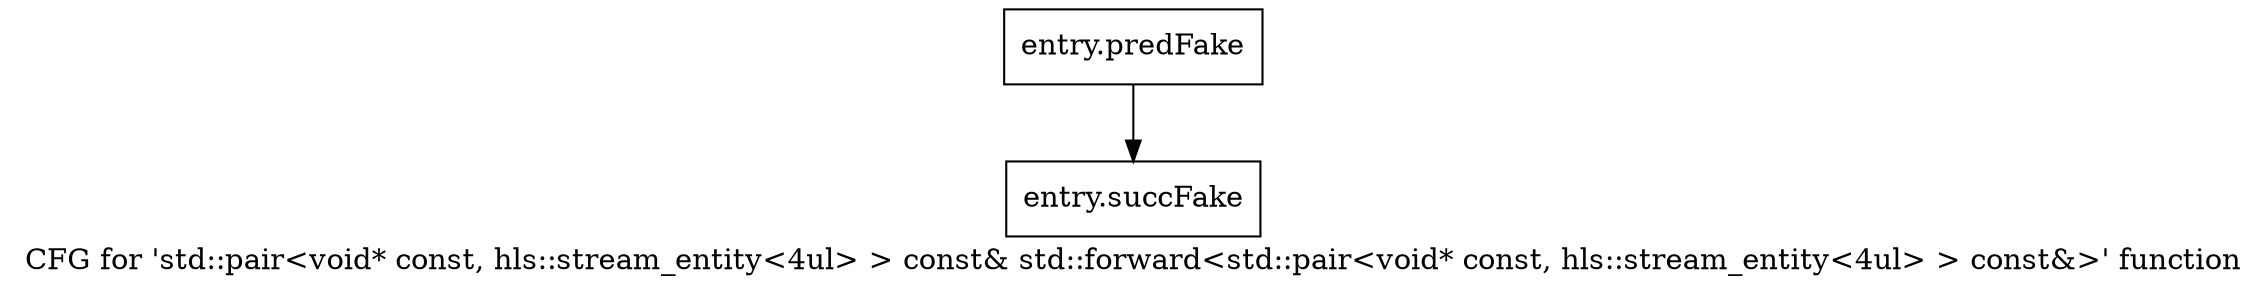 digraph "CFG for 'std::pair\<void* const, hls::stream_entity\<4ul\> \> const& std::forward\<std::pair\<void* const, hls::stream_entity\<4ul\> \> const&\>' function" {
	label="CFG for 'std::pair\<void* const, hls::stream_entity\<4ul\> \> const& std::forward\<std::pair\<void* const, hls::stream_entity\<4ul\> \> const&\>' function";

	Node0x4300710 [shape=record,filename="",linenumber="",label="{entry.predFake}"];
	Node0x4300710 -> Node0x4409030[ callList="" memoryops="" filename="/tools/Xilinx/Vitis_HLS/2022.1/tps/lnx64/gcc-8.3.0/lib/gcc/x86_64-pc-linux-gnu/8.3.0/../../../../include/c++/8.3.0/bits/move.h" execusionnum="5"];
	Node0x4409030 [shape=record,filename="/tools/Xilinx/Vitis_HLS/2022.1/tps/lnx64/gcc-8.3.0/lib/gcc/x86_64-pc-linux-gnu/8.3.0/../../../../include/c++/8.3.0/bits/move.h",linenumber="75",label="{entry.succFake}"];
}
